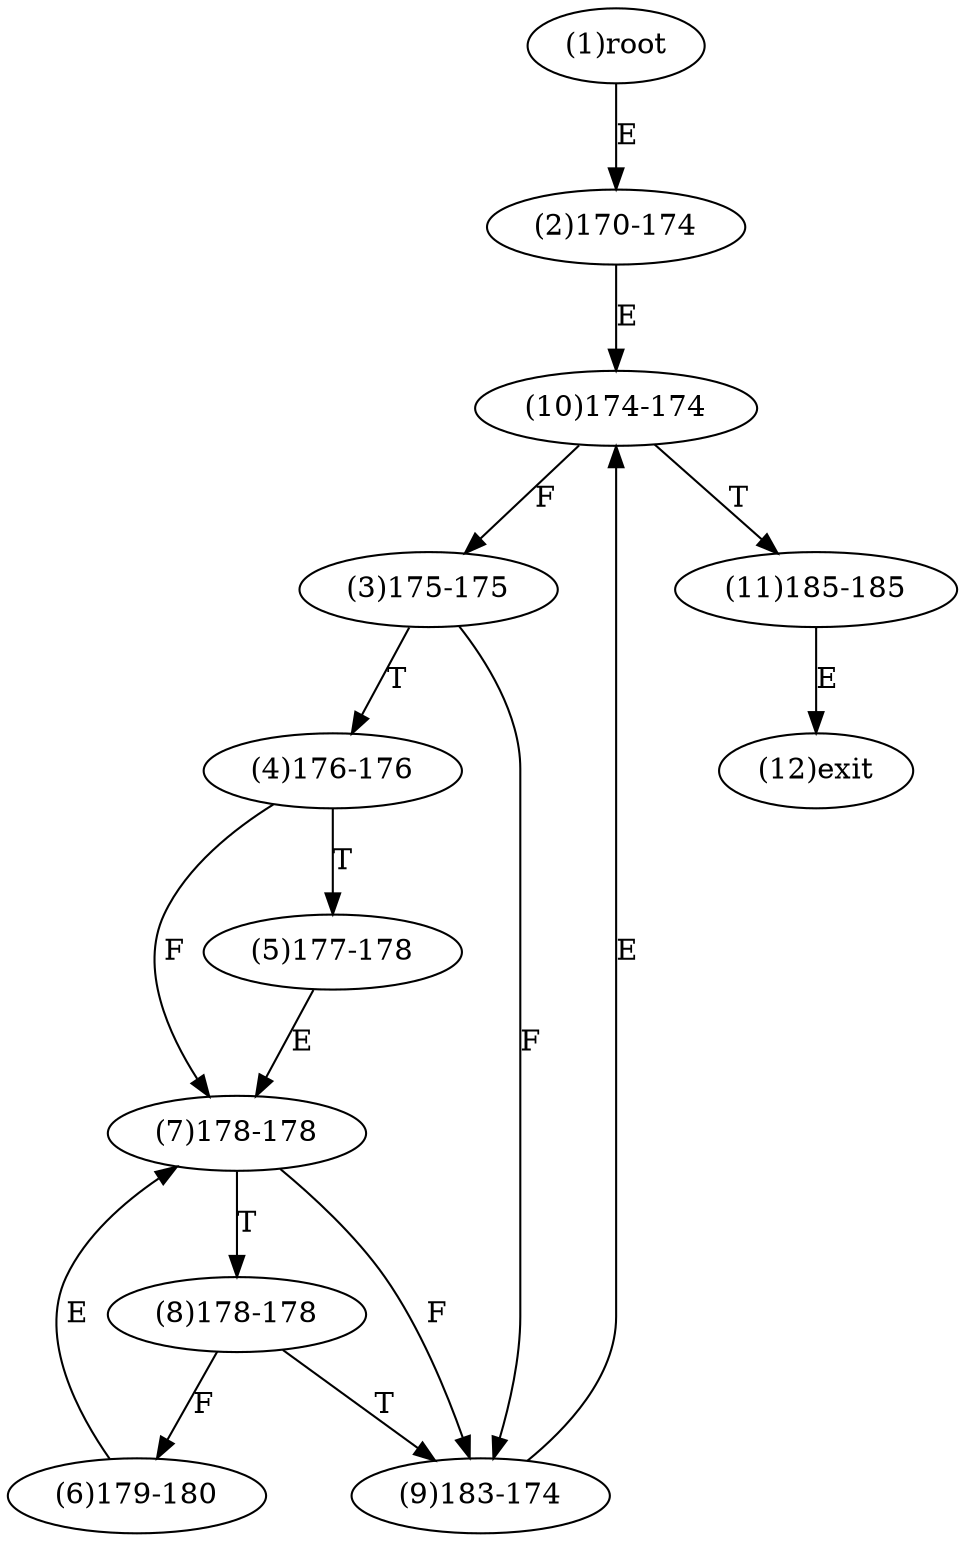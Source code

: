 digraph "" { 
1[ label="(1)root"];
2[ label="(2)170-174"];
3[ label="(3)175-175"];
4[ label="(4)176-176"];
5[ label="(5)177-178"];
6[ label="(6)179-180"];
7[ label="(7)178-178"];
8[ label="(8)178-178"];
9[ label="(9)183-174"];
10[ label="(10)174-174"];
11[ label="(11)185-185"];
12[ label="(12)exit"];
1->2[ label="E"];
2->10[ label="E"];
3->9[ label="F"];
3->4[ label="T"];
4->7[ label="F"];
4->5[ label="T"];
5->7[ label="E"];
6->7[ label="E"];
7->9[ label="F"];
7->8[ label="T"];
8->6[ label="F"];
8->9[ label="T"];
9->10[ label="E"];
10->3[ label="F"];
10->11[ label="T"];
11->12[ label="E"];
}